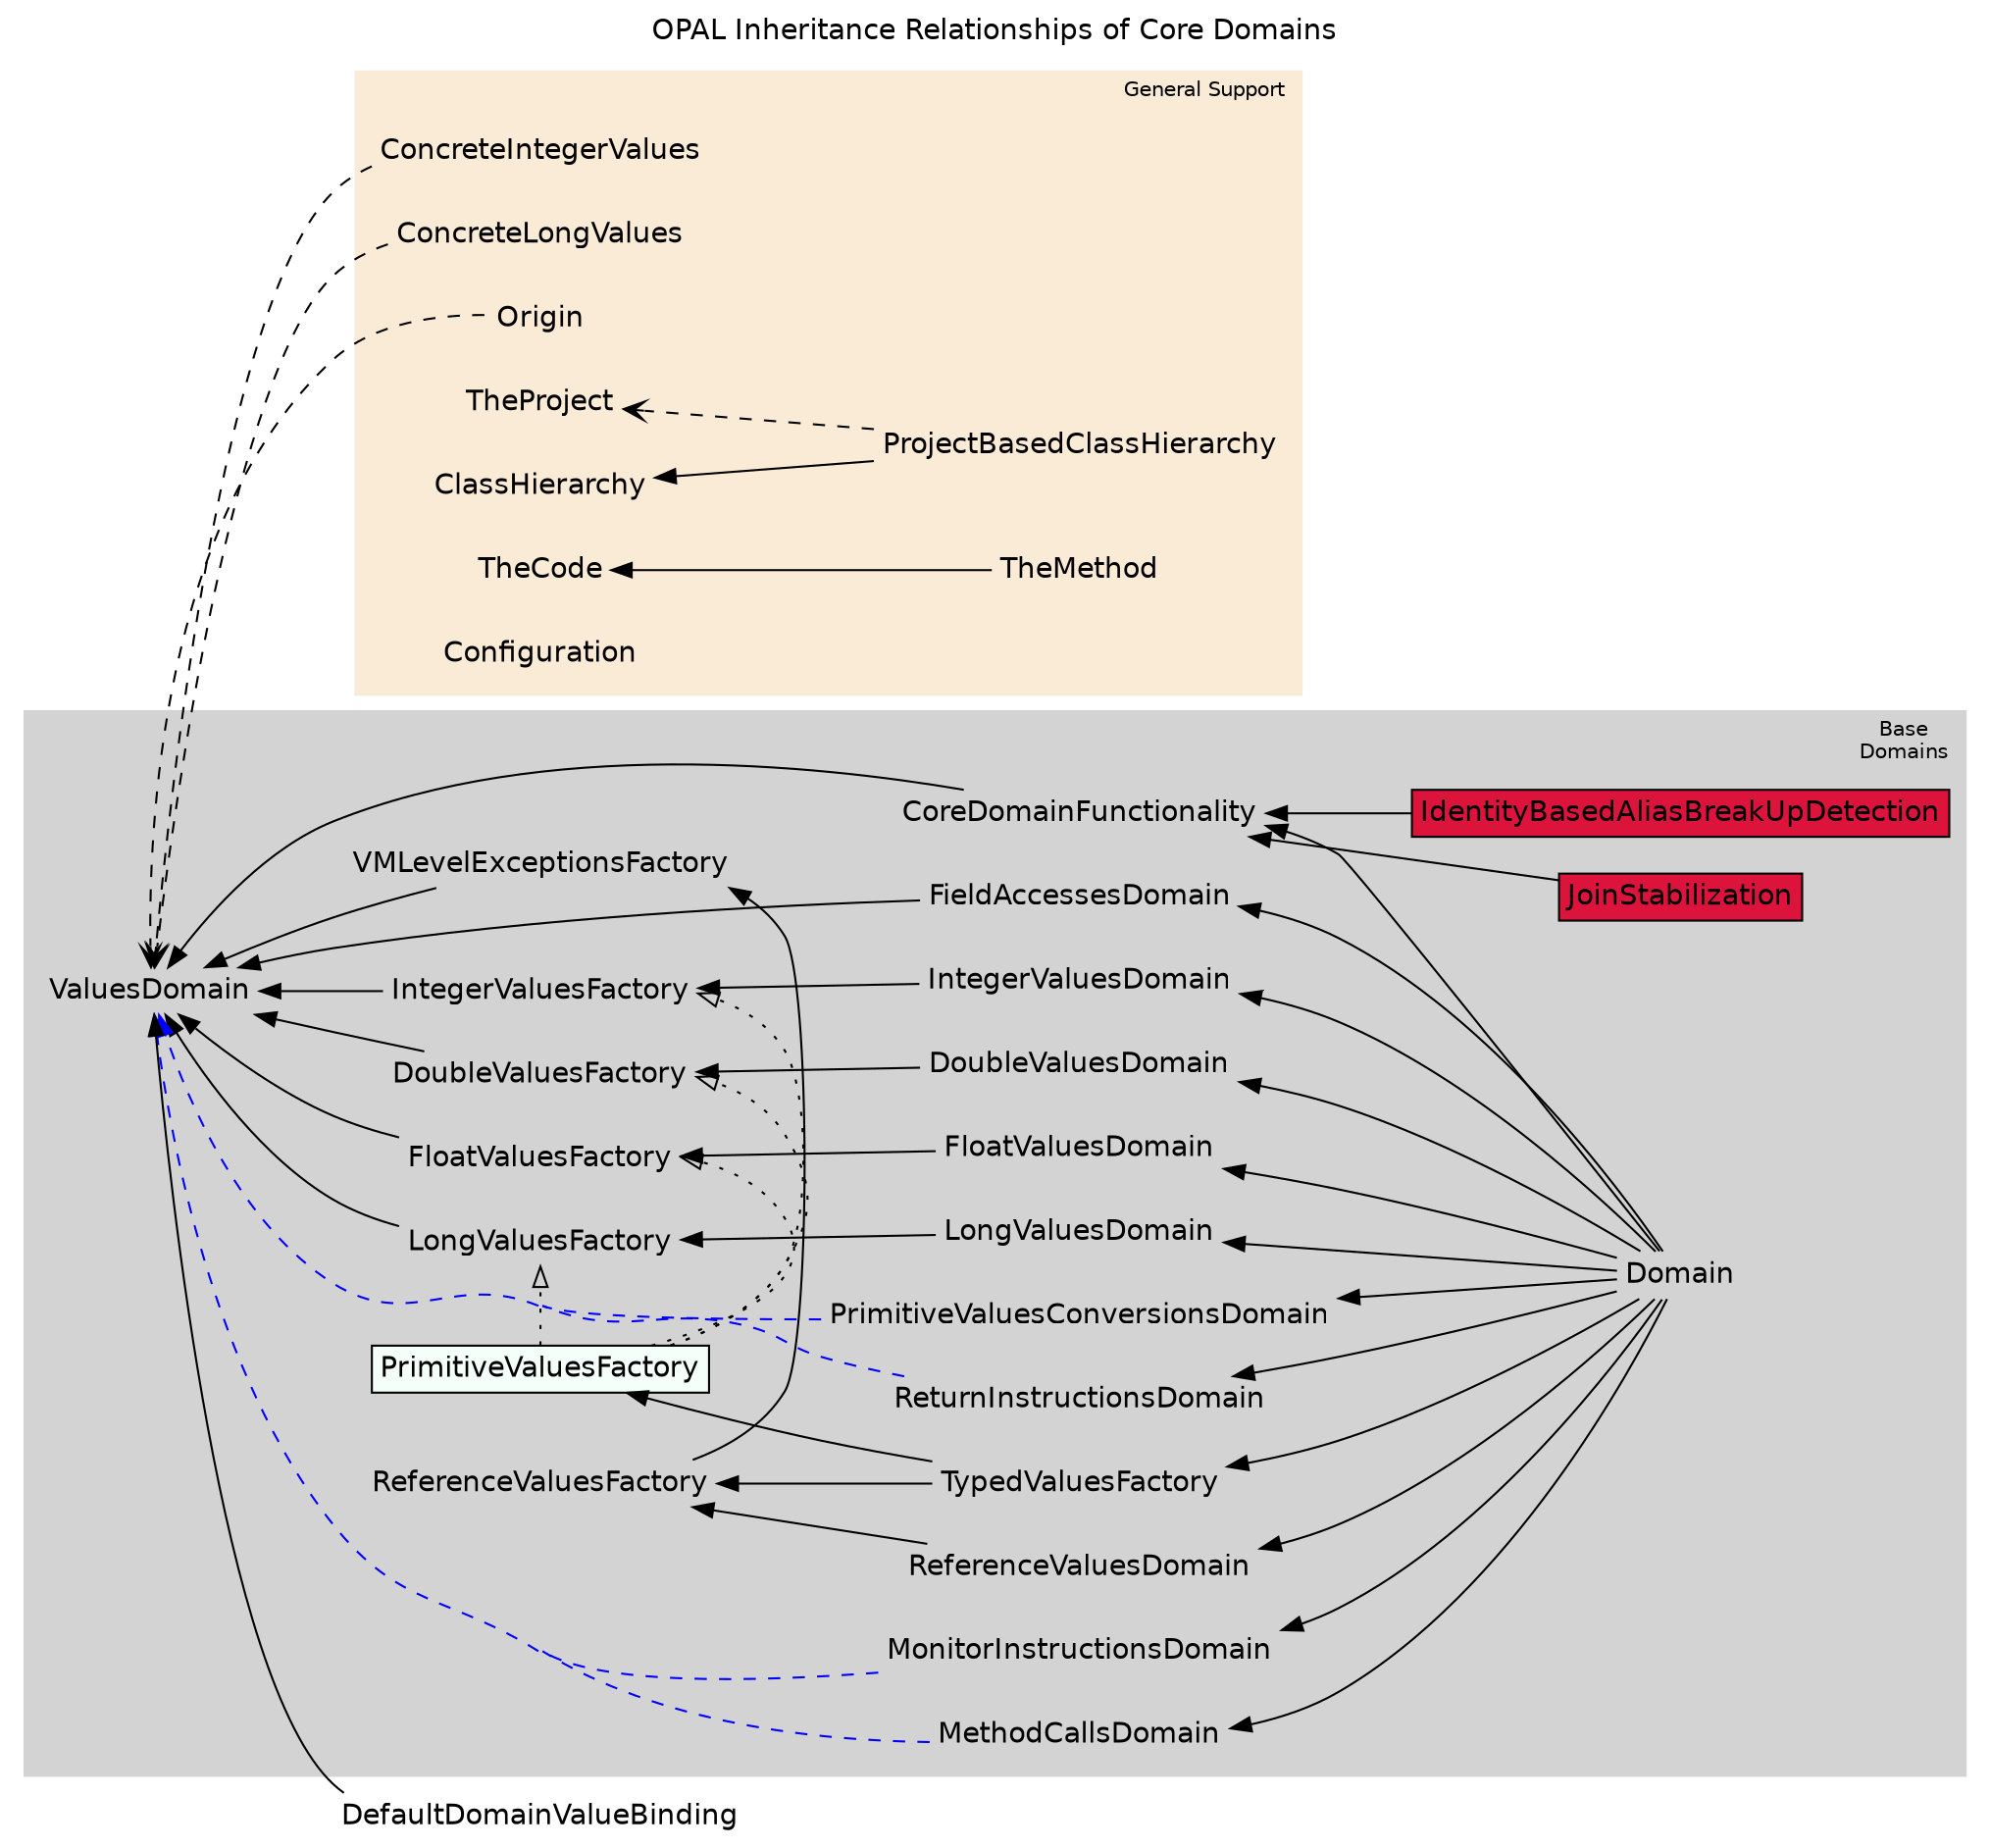 digraph OPALDomains {
	compound=true;
	concentrate=true;
	fontname=Helvetica;
	dpi=50;
	node [fontname=Helvetica,shape=plaintext,margin="0.05,0.05",height=0];
	edge [fontname=Helvetica];

	rankdir = RL;

	subgraph cluster_base_domains {
		style=filled;
    color=lightgrey;
		fontsize=10;

		//{rank=sink; CoreDomain;}
		//{rank=source; Domain;}
		IntegerValuesDomain -> IntegerValuesFactory -> ValuesDomain;
		LongValuesDomain -> LongValuesFactory -> ValuesDomain;
		FloatValuesDomain -> FloatValuesFactory -> ValuesDomain;
		DoubleValuesDomain -> DoubleValuesFactory -> ValuesDomain;
		ReferenceValuesDomain -> ReferenceValuesFactory -> VMLevelExceptionsFactory -> ValuesDomain;

		PrimitiveValuesFactory -> IntegerValuesFactory [style=dotted,arrowhead=onormal];
		PrimitiveValuesFactory -> LongValuesFactory [style=dotted,arrowhead=onormal];
		PrimitiveValuesFactory -> FloatValuesFactory [style=dotted,arrowhead=onormal];
		PrimitiveValuesFactory -> DoubleValuesFactory [style=dotted,arrowhead=onormal];
		PrimitiveValuesFactory [style=filled,fillcolor=mintcream,shape=rectangle];

		JoinStabilization -> CoreDomainFunctionality;
		JoinStabilization [style=filled,fillcolor=crimson,shape=rectangle];

		IdentityBasedAliasBreakUpDetection -> CoreDomainFunctionality;
		IdentityBasedAliasBreakUpDetection [style=filled,fillcolor=crimson,shape=rectangle];

		Domain -> IntegerValuesDomain;
		Domain -> LongValuesDomain;
		Domain -> FloatValuesDomain;
		Domain -> DoubleValuesDomain;
		Domain -> ReferenceValuesDomain;
		Domain -> FieldAccessesDomain -> ValuesDomain;
		Domain -> MethodCallsDomain;
		MethodCallsDomain -> ValuesDomain [style=dashed,color=blue];
		Domain -> MonitorInstructionsDomain;
		MonitorInstructionsDomain -> ValuesDomain [style=dashed,color=blue];
		Domain -> ReturnInstructionsDomain;
		ReturnInstructionsDomain -> ValuesDomain [style=dashed,color=blue];
		Domain -> PrimitiveValuesConversionsDomain;
		PrimitiveValuesConversionsDomain -> ValuesDomain [style=dashed,color=blue];
		Domain -> TypedValuesFactory -> { PrimitiveValuesFactory; ReferenceValuesFactory;};
		Domain -> CoreDomainFunctionality -> ValuesDomain;

		{rank=same;
			MethodCallsDomain;
			FieldAccessesDomain;
			MonitorInstructionsDomain;
			ReturnInstructionsDomain;
			PrimitiveValuesConversionsDomain;
			ReferenceValuesDomain;
			IntegerValuesDomain;
			LongValuesDomain;
			FloatValuesDomain;
			DoubleValuesDomain;
		}
		{rank=same;
			ReferenceValuesFactory;
			VMLevelExceptionsFactory;
			PrimitiveValuesFactory;
			IntegerValuesFactory;
			LongValuesFactory;
			FloatValuesFactory;
			DoubleValuesFactory;
		}
	  {rank=same;
			IdentityBasedAliasBreakUpDetection;
			JoinStabilization;
		}

		label="Base\nDomains";
		labeljust=l;
	}

	subgraph cluster_helper_domains {
		style=filled;
		color=antiquewhite;
		fontsize=10;

		ConcreteIntegerValues -> ValuesDomain [style=dashed,arrowhead=vee];
		ConcreteLongValues -> ValuesDomain [style=dashed,arrowhead=vee];
		Origin -> ValuesDomain [style=dashed,arrowhead=vee];
		ProjectBasedClassHierarchy -> ClassHierarchy;
		ProjectBasedClassHierarchy -> TheProject [style=dashed,arrowhead=vee];
		TheProject;
		TheMethod -> TheCode ;
		Configuration;

	{rank=same;
		TheCode;
		Origin;
		ClassHierarchy;
		TheProject;
		ConcreteIntegerValues;
		ConcreteLongValues;
		Configuration;
	}

		label="General Support";
		labeljust=l;
	}

	subgraph l0_domains {

	}

	DefaultDomainValueBinding -> ValuesDomain;

	label = "OPAL Inheritance Relationships of Core Domains";
	labelloc = "t";
 }
